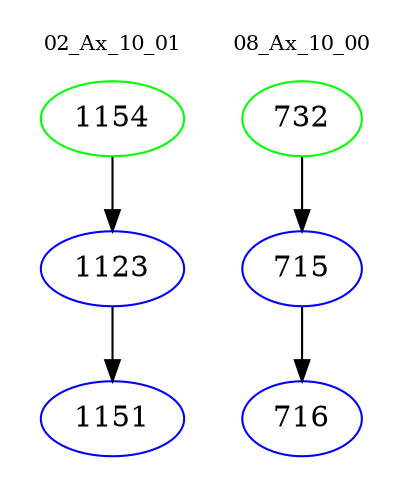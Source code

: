 digraph{
subgraph cluster_0 {
color = white
label = "02_Ax_10_01";
fontsize=10;
T0_1154 [label="1154", color="green"]
T0_1154 -> T0_1123 [color="black"]
T0_1123 [label="1123", color="blue"]
T0_1123 -> T0_1151 [color="black"]
T0_1151 [label="1151", color="blue"]
}
subgraph cluster_1 {
color = white
label = "08_Ax_10_00";
fontsize=10;
T1_732 [label="732", color="green"]
T1_732 -> T1_715 [color="black"]
T1_715 [label="715", color="blue"]
T1_715 -> T1_716 [color="black"]
T1_716 [label="716", color="blue"]
}
}
